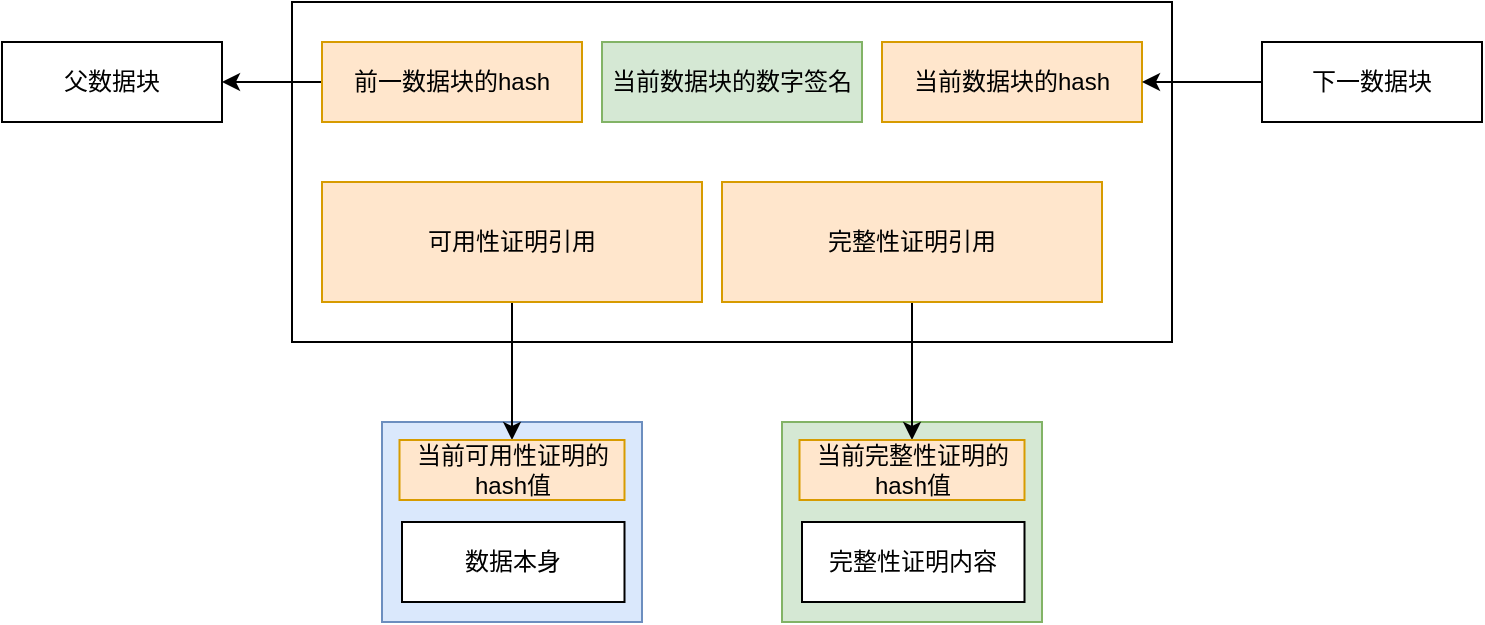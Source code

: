 <mxfile version="15.8.2" type="github"><diagram id="rkcWXdQ3qH0LxrAaDbsY" name="Page-1"><mxGraphModel dx="1550" dy="779" grid="1" gridSize="10" guides="1" tooltips="1" connect="1" arrows="1" fold="1" page="1" pageScale="1" pageWidth="827" pageHeight="1169" math="0" shadow="0"><root><mxCell id="0"/><mxCell id="1" parent="0"/><mxCell id="wg9FsAfD5EE01CdUkC3I-19" value="" style="rounded=0;whiteSpace=wrap;html=1;fillColor=#d5e8d4;strokeColor=#82b366;" parent="1" vertex="1"><mxGeometry x="400" y="400" width="130" height="100" as="geometry"/></mxCell><mxCell id="wg9FsAfD5EE01CdUkC3I-10" value="" style="rounded=0;whiteSpace=wrap;html=1;fillColor=#dae8fc;strokeColor=#6c8ebf;" parent="1" vertex="1"><mxGeometry x="200" y="400" width="130" height="100" as="geometry"/></mxCell><mxCell id="wg9FsAfD5EE01CdUkC3I-1" value="" style="rounded=0;whiteSpace=wrap;html=1;" parent="1" vertex="1"><mxGeometry x="155" y="190" width="440" height="170" as="geometry"/></mxCell><mxCell id="wg9FsAfD5EE01CdUkC3I-9" value="" style="edgeStyle=orthogonalEdgeStyle;rounded=0;orthogonalLoop=1;jettySize=auto;html=1;" parent="1" source="wg9FsAfD5EE01CdUkC3I-2" target="wg9FsAfD5EE01CdUkC3I-8" edge="1"><mxGeometry relative="1" as="geometry"/></mxCell><mxCell id="wg9FsAfD5EE01CdUkC3I-2" value="前一数据块的hash" style="rounded=0;whiteSpace=wrap;html=1;fillColor=#ffe6cc;strokeColor=#d79b00;" parent="1" vertex="1"><mxGeometry x="170" y="210" width="130" height="40" as="geometry"/></mxCell><mxCell id="wg9FsAfD5EE01CdUkC3I-18" value="" style="edgeStyle=none;rounded=0;orthogonalLoop=1;jettySize=auto;html=1;" parent="1" source="wg9FsAfD5EE01CdUkC3I-3" target="wg9FsAfD5EE01CdUkC3I-12" edge="1"><mxGeometry relative="1" as="geometry"/></mxCell><mxCell id="wg9FsAfD5EE01CdUkC3I-3" value="可用性证明引用" style="rounded=0;whiteSpace=wrap;html=1;fillColor=#ffe6cc;strokeColor=#d79b00;" parent="1" vertex="1"><mxGeometry x="170" y="280" width="190" height="60" as="geometry"/></mxCell><mxCell id="wg9FsAfD5EE01CdUkC3I-24" value="" style="edgeStyle=none;rounded=0;orthogonalLoop=1;jettySize=auto;html=1;" parent="1" source="wg9FsAfD5EE01CdUkC3I-5" target="wg9FsAfD5EE01CdUkC3I-20" edge="1"><mxGeometry relative="1" as="geometry"/></mxCell><mxCell id="wg9FsAfD5EE01CdUkC3I-5" value="完整性证明引用" style="rounded=0;whiteSpace=wrap;html=1;fillColor=#ffe6cc;strokeColor=#d79b00;" parent="1" vertex="1"><mxGeometry x="370" y="280" width="190" height="60" as="geometry"/></mxCell><mxCell id="wg9FsAfD5EE01CdUkC3I-6" value="当前数据块的数字签名" style="rounded=0;whiteSpace=wrap;html=1;fillColor=#d5e8d4;strokeColor=#82b366;" parent="1" vertex="1"><mxGeometry x="310" y="210" width="130" height="40" as="geometry"/></mxCell><mxCell id="wg9FsAfD5EE01CdUkC3I-7" value="当前数据块的hash" style="rounded=0;whiteSpace=wrap;html=1;fillColor=#ffe6cc;strokeColor=#d79b00;" parent="1" vertex="1"><mxGeometry x="450" y="210" width="130" height="40" as="geometry"/></mxCell><mxCell id="wg9FsAfD5EE01CdUkC3I-8" value="父数据块" style="rounded=0;whiteSpace=wrap;html=1;" parent="1" vertex="1"><mxGeometry x="10" y="210" width="110" height="40" as="geometry"/></mxCell><mxCell id="wg9FsAfD5EE01CdUkC3I-12" value="当前可用性证明的hash值" style="rounded=0;whiteSpace=wrap;html=1;fillColor=#ffe6cc;strokeColor=#d79b00;" parent="1" vertex="1"><mxGeometry x="208.75" y="409" width="112.5" height="30" as="geometry"/></mxCell><mxCell id="wg9FsAfD5EE01CdUkC3I-13" value="数据本身" style="rounded=0;whiteSpace=wrap;html=1;" parent="1" vertex="1"><mxGeometry x="210" y="450" width="111.25" height="40" as="geometry"/></mxCell><mxCell id="wg9FsAfD5EE01CdUkC3I-16" value="" style="edgeStyle=orthogonalEdgeStyle;rounded=0;orthogonalLoop=1;jettySize=auto;html=1;" parent="1" source="wg9FsAfD5EE01CdUkC3I-15" target="wg9FsAfD5EE01CdUkC3I-7" edge="1"><mxGeometry relative="1" as="geometry"/></mxCell><mxCell id="wg9FsAfD5EE01CdUkC3I-15" value="下一数据块" style="rounded=0;whiteSpace=wrap;html=1;" parent="1" vertex="1"><mxGeometry x="640" y="210" width="110" height="40" as="geometry"/></mxCell><mxCell id="wg9FsAfD5EE01CdUkC3I-20" value="当前完整性证明的hash值" style="rounded=0;whiteSpace=wrap;html=1;fillColor=#ffe6cc;strokeColor=#d79b00;" parent="1" vertex="1"><mxGeometry x="408.75" y="409" width="112.5" height="30" as="geometry"/></mxCell><mxCell id="wg9FsAfD5EE01CdUkC3I-21" value="完整性证明内容" style="rounded=0;whiteSpace=wrap;html=1;" parent="1" vertex="1"><mxGeometry x="410" y="450" width="111.25" height="40" as="geometry"/></mxCell></root></mxGraphModel></diagram></mxfile>